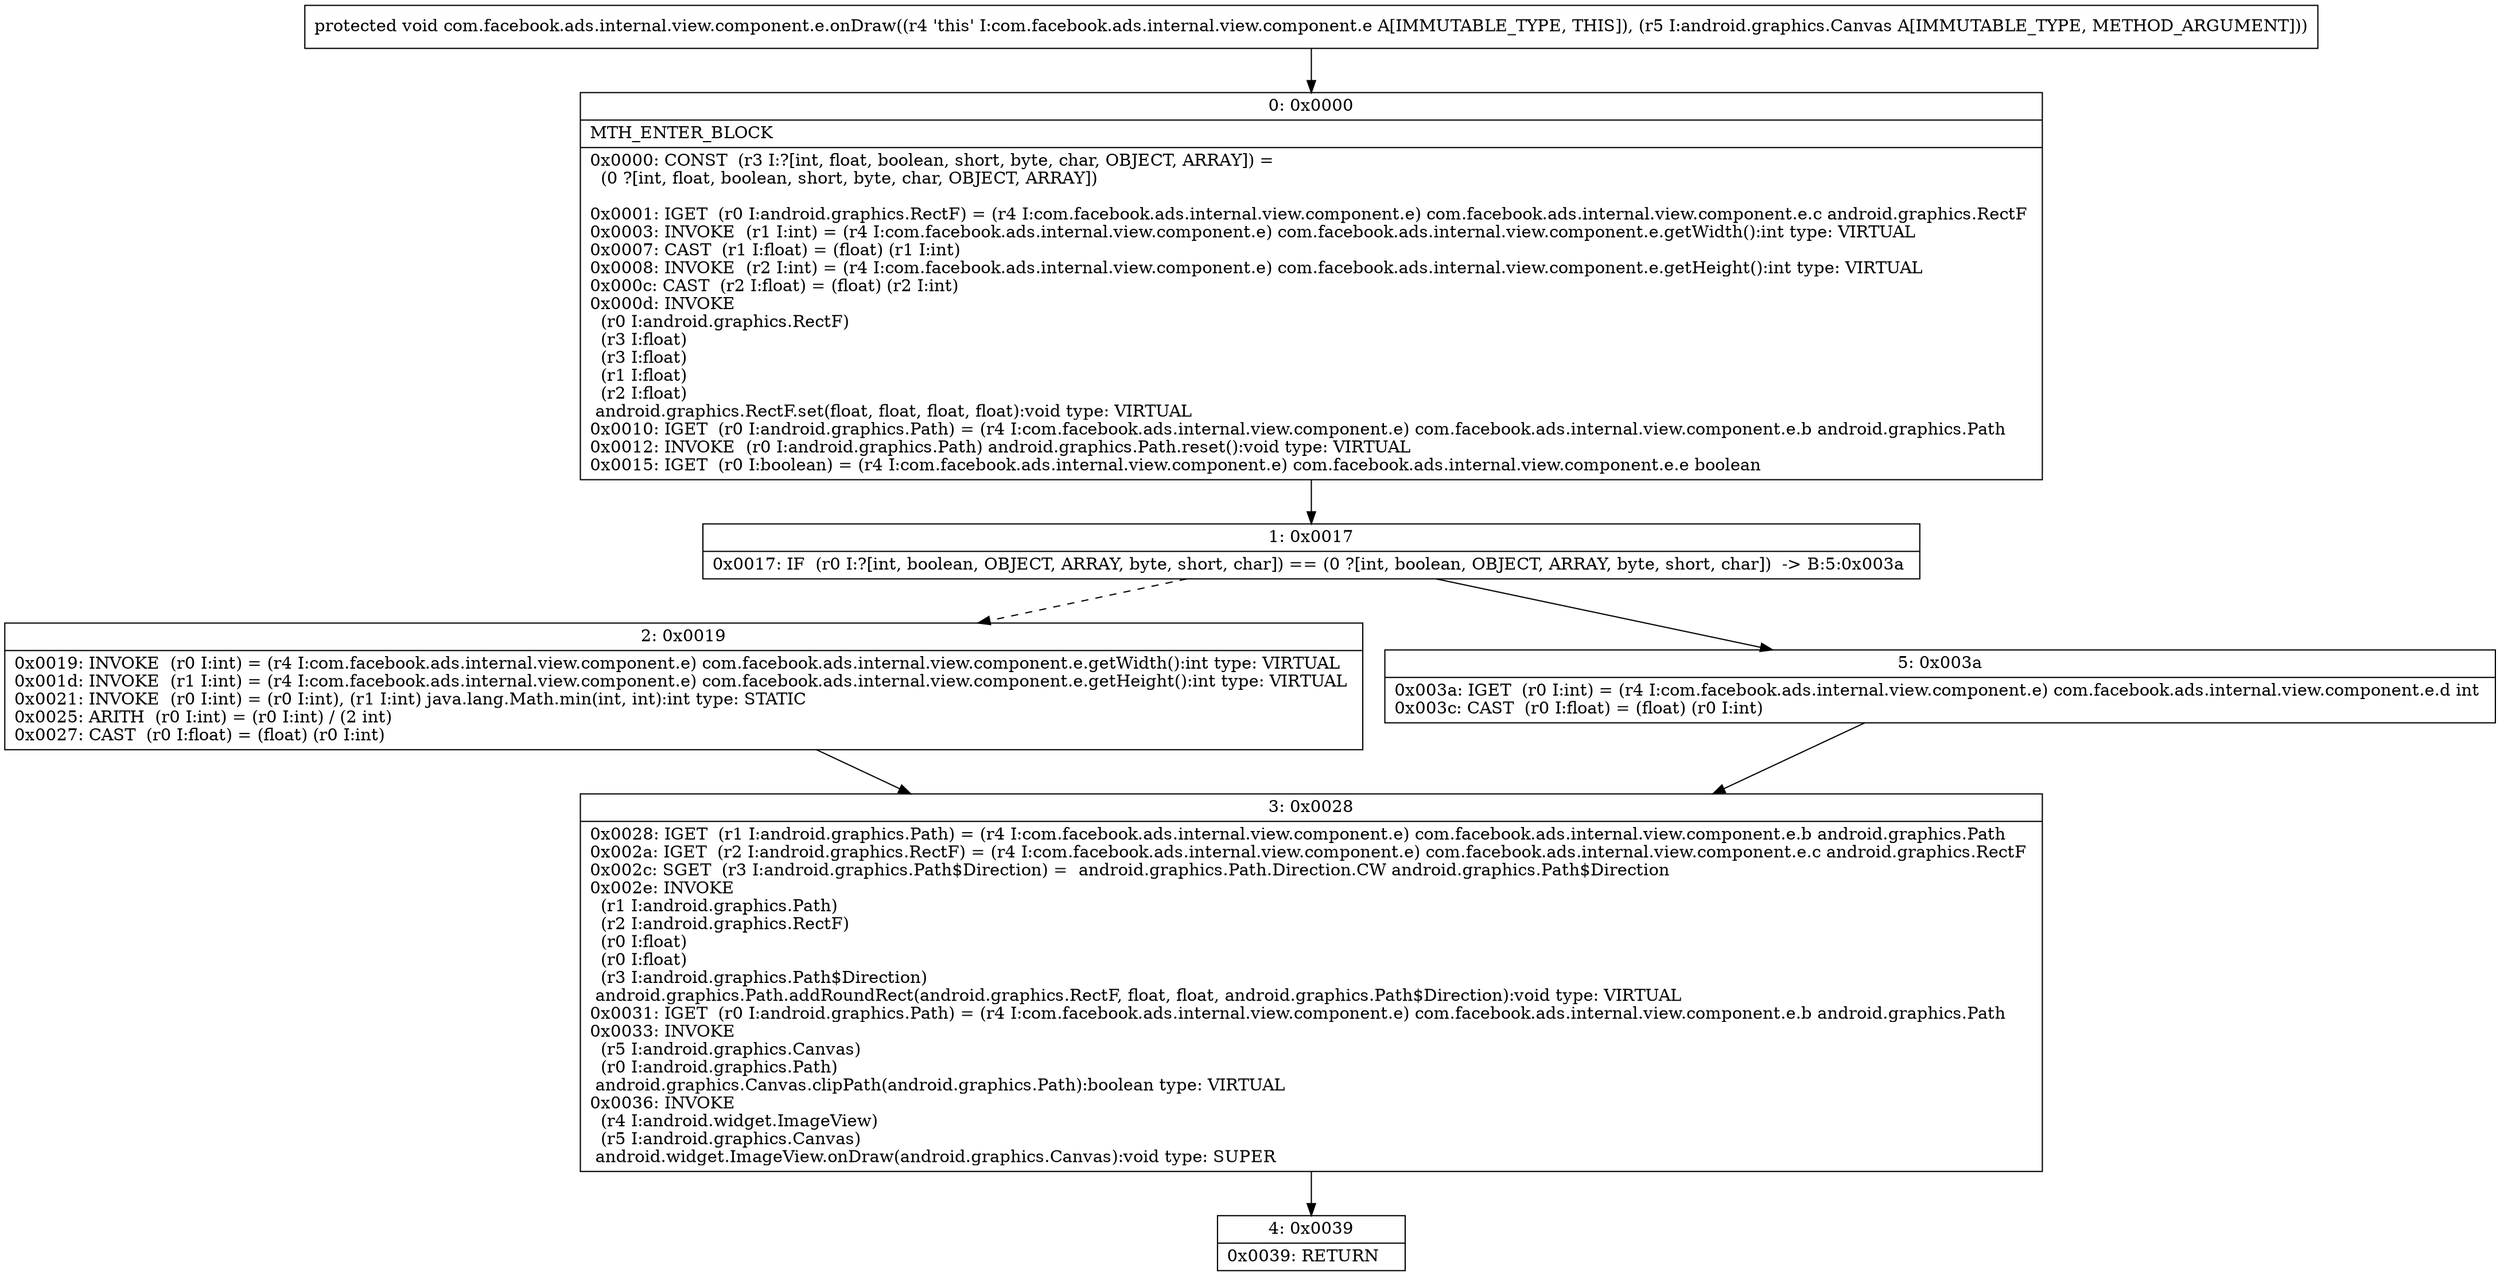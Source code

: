 digraph "CFG forcom.facebook.ads.internal.view.component.e.onDraw(Landroid\/graphics\/Canvas;)V" {
Node_0 [shape=record,label="{0\:\ 0x0000|MTH_ENTER_BLOCK\l|0x0000: CONST  (r3 I:?[int, float, boolean, short, byte, char, OBJECT, ARRAY]) = \l  (0 ?[int, float, boolean, short, byte, char, OBJECT, ARRAY])\l \l0x0001: IGET  (r0 I:android.graphics.RectF) = (r4 I:com.facebook.ads.internal.view.component.e) com.facebook.ads.internal.view.component.e.c android.graphics.RectF \l0x0003: INVOKE  (r1 I:int) = (r4 I:com.facebook.ads.internal.view.component.e) com.facebook.ads.internal.view.component.e.getWidth():int type: VIRTUAL \l0x0007: CAST  (r1 I:float) = (float) (r1 I:int) \l0x0008: INVOKE  (r2 I:int) = (r4 I:com.facebook.ads.internal.view.component.e) com.facebook.ads.internal.view.component.e.getHeight():int type: VIRTUAL \l0x000c: CAST  (r2 I:float) = (float) (r2 I:int) \l0x000d: INVOKE  \l  (r0 I:android.graphics.RectF)\l  (r3 I:float)\l  (r3 I:float)\l  (r1 I:float)\l  (r2 I:float)\l android.graphics.RectF.set(float, float, float, float):void type: VIRTUAL \l0x0010: IGET  (r0 I:android.graphics.Path) = (r4 I:com.facebook.ads.internal.view.component.e) com.facebook.ads.internal.view.component.e.b android.graphics.Path \l0x0012: INVOKE  (r0 I:android.graphics.Path) android.graphics.Path.reset():void type: VIRTUAL \l0x0015: IGET  (r0 I:boolean) = (r4 I:com.facebook.ads.internal.view.component.e) com.facebook.ads.internal.view.component.e.e boolean \l}"];
Node_1 [shape=record,label="{1\:\ 0x0017|0x0017: IF  (r0 I:?[int, boolean, OBJECT, ARRAY, byte, short, char]) == (0 ?[int, boolean, OBJECT, ARRAY, byte, short, char])  \-\> B:5:0x003a \l}"];
Node_2 [shape=record,label="{2\:\ 0x0019|0x0019: INVOKE  (r0 I:int) = (r4 I:com.facebook.ads.internal.view.component.e) com.facebook.ads.internal.view.component.e.getWidth():int type: VIRTUAL \l0x001d: INVOKE  (r1 I:int) = (r4 I:com.facebook.ads.internal.view.component.e) com.facebook.ads.internal.view.component.e.getHeight():int type: VIRTUAL \l0x0021: INVOKE  (r0 I:int) = (r0 I:int), (r1 I:int) java.lang.Math.min(int, int):int type: STATIC \l0x0025: ARITH  (r0 I:int) = (r0 I:int) \/ (2 int) \l0x0027: CAST  (r0 I:float) = (float) (r0 I:int) \l}"];
Node_3 [shape=record,label="{3\:\ 0x0028|0x0028: IGET  (r1 I:android.graphics.Path) = (r4 I:com.facebook.ads.internal.view.component.e) com.facebook.ads.internal.view.component.e.b android.graphics.Path \l0x002a: IGET  (r2 I:android.graphics.RectF) = (r4 I:com.facebook.ads.internal.view.component.e) com.facebook.ads.internal.view.component.e.c android.graphics.RectF \l0x002c: SGET  (r3 I:android.graphics.Path$Direction) =  android.graphics.Path.Direction.CW android.graphics.Path$Direction \l0x002e: INVOKE  \l  (r1 I:android.graphics.Path)\l  (r2 I:android.graphics.RectF)\l  (r0 I:float)\l  (r0 I:float)\l  (r3 I:android.graphics.Path$Direction)\l android.graphics.Path.addRoundRect(android.graphics.RectF, float, float, android.graphics.Path$Direction):void type: VIRTUAL \l0x0031: IGET  (r0 I:android.graphics.Path) = (r4 I:com.facebook.ads.internal.view.component.e) com.facebook.ads.internal.view.component.e.b android.graphics.Path \l0x0033: INVOKE  \l  (r5 I:android.graphics.Canvas)\l  (r0 I:android.graphics.Path)\l android.graphics.Canvas.clipPath(android.graphics.Path):boolean type: VIRTUAL \l0x0036: INVOKE  \l  (r4 I:android.widget.ImageView)\l  (r5 I:android.graphics.Canvas)\l android.widget.ImageView.onDraw(android.graphics.Canvas):void type: SUPER \l}"];
Node_4 [shape=record,label="{4\:\ 0x0039|0x0039: RETURN   \l}"];
Node_5 [shape=record,label="{5\:\ 0x003a|0x003a: IGET  (r0 I:int) = (r4 I:com.facebook.ads.internal.view.component.e) com.facebook.ads.internal.view.component.e.d int \l0x003c: CAST  (r0 I:float) = (float) (r0 I:int) \l}"];
MethodNode[shape=record,label="{protected void com.facebook.ads.internal.view.component.e.onDraw((r4 'this' I:com.facebook.ads.internal.view.component.e A[IMMUTABLE_TYPE, THIS]), (r5 I:android.graphics.Canvas A[IMMUTABLE_TYPE, METHOD_ARGUMENT])) }"];
MethodNode -> Node_0;
Node_0 -> Node_1;
Node_1 -> Node_2[style=dashed];
Node_1 -> Node_5;
Node_2 -> Node_3;
Node_3 -> Node_4;
Node_5 -> Node_3;
}

